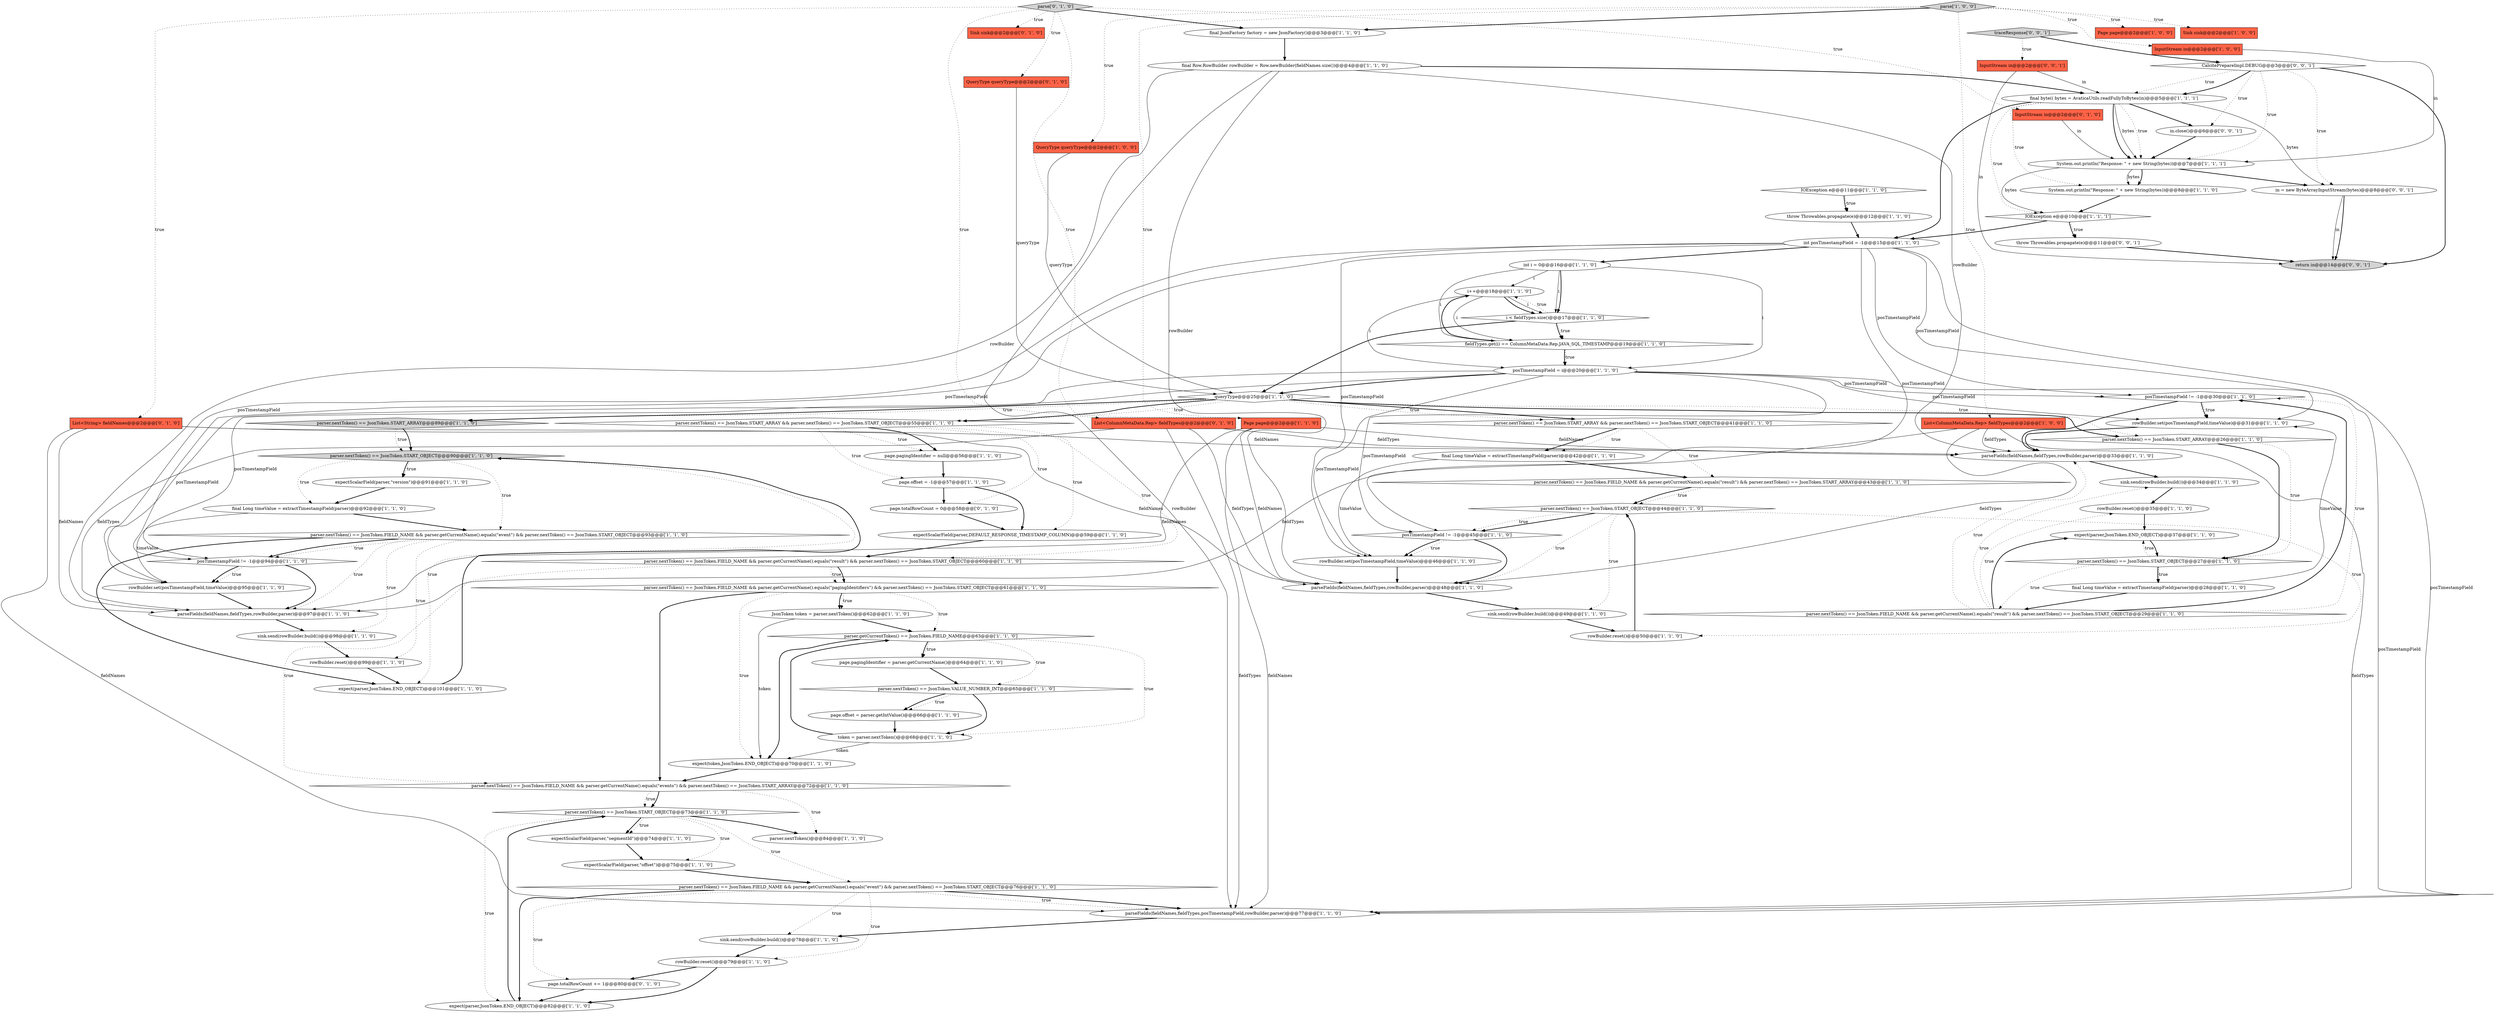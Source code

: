 digraph {
0 [style = filled, label = "posTimestampField != -1@@@30@@@['1', '1', '0']", fillcolor = white, shape = diamond image = "AAA0AAABBB1BBB"];
49 [style = filled, label = "parser.nextToken() == JsonToken.START_ARRAY@@@89@@@['1', '1', '0']", fillcolor = lightgray, shape = diamond image = "AAA0AAABBB1BBB"];
37 [style = filled, label = "expect(parser,JsonToken.END_OBJECT)@@@82@@@['1', '1', '0']", fillcolor = white, shape = ellipse image = "AAA0AAABBB1BBB"];
36 [style = filled, label = "rowBuilder.set(posTimestampField,timeValue)@@@46@@@['1', '1', '0']", fillcolor = white, shape = ellipse image = "AAA0AAABBB1BBB"];
69 [style = filled, label = "rowBuilder.reset()@@@50@@@['1', '1', '0']", fillcolor = white, shape = ellipse image = "AAA0AAABBB1BBB"];
25 [style = filled, label = "parser.nextToken() == JsonToken.START_ARRAY@@@26@@@['1', '1', '0']", fillcolor = white, shape = diamond image = "AAA0AAABBB1BBB"];
84 [style = filled, label = "InputStream in@@@2@@@['0', '0', '1']", fillcolor = tomato, shape = box image = "AAA0AAABBB3BBB"];
34 [style = filled, label = "throw Throwables.propagate(e)@@@12@@@['1', '1', '0']", fillcolor = white, shape = ellipse image = "AAA0AAABBB1BBB"];
41 [style = filled, label = "parse['1', '0', '0']", fillcolor = lightgray, shape = diamond image = "AAA0AAABBB1BBB"];
7 [style = filled, label = "int i = 0@@@16@@@['1', '1', '0']", fillcolor = white, shape = ellipse image = "AAA0AAABBB1BBB"];
21 [style = filled, label = "final Long timeValue = extractTimestampField(parser)@@@28@@@['1', '1', '0']", fillcolor = white, shape = ellipse image = "AAA0AAABBB1BBB"];
40 [style = filled, label = "posTimestampField != -1@@@94@@@['1', '1', '0']", fillcolor = white, shape = diamond image = "AAA0AAABBB1BBB"];
42 [style = filled, label = "JsonToken token = parser.nextToken()@@@62@@@['1', '1', '0']", fillcolor = white, shape = ellipse image = "AAA0AAABBB1BBB"];
68 [style = filled, label = "expectScalarField(parser,DEFAULT_RESPONSE_TIMESTAMP_COLUMN)@@@59@@@['1', '1', '0']", fillcolor = white, shape = ellipse image = "AAA0AAABBB1BBB"];
39 [style = filled, label = "parser.nextToken() == JsonToken.FIELD_NAME && parser.getCurrentName().equals(\"events\") && parser.nextToken() == JsonToken.START_ARRAY@@@72@@@['1', '1', '0']", fillcolor = white, shape = diamond image = "AAA0AAABBB1BBB"];
18 [style = filled, label = "expectScalarField(parser,\"version\")@@@91@@@['1', '1', '0']", fillcolor = white, shape = ellipse image = "AAA0AAABBB1BBB"];
65 [style = filled, label = "rowBuilder.set(posTimestampField,timeValue)@@@95@@@['1', '1', '0']", fillcolor = white, shape = ellipse image = "AAA0AAABBB1BBB"];
16 [style = filled, label = "expectScalarField(parser,\"offset\")@@@75@@@['1', '1', '0']", fillcolor = white, shape = ellipse image = "AAA0AAABBB1BBB"];
89 [style = filled, label = "throw Throwables.propagate(e)@@@11@@@['0', '0', '1']", fillcolor = white, shape = ellipse image = "AAA0AAABBB3BBB"];
52 [style = filled, label = "expect(token,JsonToken.END_OBJECT)@@@70@@@['1', '1', '0']", fillcolor = white, shape = ellipse image = "AAA0AAABBB1BBB"];
20 [style = filled, label = "parser.nextToken() == JsonToken.START_ARRAY && parser.nextToken() == JsonToken.START_OBJECT@@@55@@@['1', '1', '0']", fillcolor = white, shape = diamond image = "AAA0AAABBB1BBB"];
66 [style = filled, label = "sink.send(rowBuilder.build())@@@78@@@['1', '1', '0']", fillcolor = white, shape = ellipse image = "AAA0AAABBB1BBB"];
59 [style = filled, label = "rowBuilder.reset()@@@35@@@['1', '1', '0']", fillcolor = white, shape = ellipse image = "AAA0AAABBB1BBB"];
23 [style = filled, label = "rowBuilder.reset()@@@99@@@['1', '1', '0']", fillcolor = white, shape = ellipse image = "AAA0AAABBB1BBB"];
70 [style = filled, label = "parser.nextToken() == JsonToken.FIELD_NAME && parser.getCurrentName().equals(\"result\") && parser.nextToken() == JsonToken.START_ARRAY@@@43@@@['1', '1', '0']", fillcolor = white, shape = diamond image = "AAA0AAABBB1BBB"];
5 [style = filled, label = "page.pagingIdentifier = null@@@56@@@['1', '1', '0']", fillcolor = white, shape = ellipse image = "AAA0AAABBB1BBB"];
12 [style = filled, label = "expect(parser,JsonToken.END_OBJECT)@@@37@@@['1', '1', '0']", fillcolor = white, shape = ellipse image = "AAA0AAABBB1BBB"];
26 [style = filled, label = "final Long timeValue = extractTimestampField(parser)@@@92@@@['1', '1', '0']", fillcolor = white, shape = ellipse image = "AAA0AAABBB1BBB"];
55 [style = filled, label = "Page page@@@2@@@['1', '1', '0']", fillcolor = tomato, shape = box image = "AAA0AAABBB1BBB"];
71 [style = filled, label = "parser.nextToken() == JsonToken.START_OBJECT@@@90@@@['1', '1', '0']", fillcolor = lightgray, shape = diamond image = "AAA0AAABBB1BBB"];
6 [style = filled, label = "parser.nextToken() == JsonToken.FIELD_NAME && parser.getCurrentName().equals(\"result\") && parser.nextToken() == JsonToken.START_OBJECT@@@60@@@['1', '1', '0']", fillcolor = white, shape = diamond image = "AAA0AAABBB1BBB"];
57 [style = filled, label = "parser.nextToken() == JsonToken.START_OBJECT@@@73@@@['1', '1', '0']", fillcolor = white, shape = diamond image = "AAA0AAABBB1BBB"];
73 [style = filled, label = "page.offset = -1@@@57@@@['1', '1', '0']", fillcolor = white, shape = ellipse image = "AAA0AAABBB1BBB"];
74 [style = filled, label = "parser.getCurrentToken() == JsonToken.FIELD_NAME@@@63@@@['1', '1', '0']", fillcolor = white, shape = diamond image = "AAA0AAABBB1BBB"];
77 [style = filled, label = "page.totalRowCount = 0@@@58@@@['0', '1', '0']", fillcolor = white, shape = ellipse image = "AAA1AAABBB2BBB"];
44 [style = filled, label = "IOException e@@@10@@@['1', '1', '1']", fillcolor = white, shape = diamond image = "AAA0AAABBB1BBB"];
15 [style = filled, label = "InputStream in@@@2@@@['1', '0', '0']", fillcolor = tomato, shape = box image = "AAA0AAABBB1BBB"];
14 [style = filled, label = "parseFields(fieldNames,fieldTypes,rowBuilder,parser)@@@48@@@['1', '1', '0']", fillcolor = white, shape = ellipse image = "AAA0AAABBB1BBB"];
64 [style = filled, label = "rowBuilder.set(posTimestampField,timeValue)@@@31@@@['1', '1', '0']", fillcolor = white, shape = ellipse image = "AAA0AAABBB1BBB"];
79 [style = filled, label = "List<String> fieldNames@@@2@@@['0', '1', '0']", fillcolor = tomato, shape = box image = "AAA0AAABBB2BBB"];
22 [style = filled, label = "parser.nextToken() == JsonToken.START_ARRAY && parser.nextToken() == JsonToken.START_OBJECT@@@41@@@['1', '1', '0']", fillcolor = white, shape = diamond image = "AAA0AAABBB1BBB"];
82 [style = filled, label = "List<ColumnMetaData.Rep> fieldTypes@@@2@@@['0', '1', '0']", fillcolor = tomato, shape = box image = "AAA0AAABBB2BBB"];
33 [style = filled, label = "Page page@@@2@@@['1', '0', '0']", fillcolor = tomato, shape = box image = "AAA0AAABBB1BBB"];
78 [style = filled, label = "QueryType queryType@@@2@@@['0', '1', '0']", fillcolor = tomato, shape = box image = "AAA0AAABBB2BBB"];
87 [style = filled, label = "in.close()@@@6@@@['0', '0', '1']", fillcolor = white, shape = ellipse image = "AAA0AAABBB3BBB"];
31 [style = filled, label = "parseFields(fieldNames,fieldTypes,posTimestampField,rowBuilder,parser)@@@77@@@['1', '1', '0']", fillcolor = white, shape = ellipse image = "AAA0AAABBB1BBB"];
11 [style = filled, label = "parser.nextToken()@@@84@@@['1', '1', '0']", fillcolor = white, shape = ellipse image = "AAA0AAABBB1BBB"];
29 [style = filled, label = "parser.nextToken() == JsonToken.START_OBJECT@@@27@@@['1', '1', '0']", fillcolor = white, shape = diamond image = "AAA0AAABBB1BBB"];
85 [style = filled, label = "CalcitePrepareImpl.DEBUG@@@3@@@['0', '0', '1']", fillcolor = white, shape = diamond image = "AAA0AAABBB3BBB"];
53 [style = filled, label = "final byte(( bytes = AvaticaUtils.readFullyToBytes(in)@@@5@@@['1', '1', '1']", fillcolor = white, shape = ellipse image = "AAA0AAABBB1BBB"];
28 [style = filled, label = "sink.send(rowBuilder.build())@@@98@@@['1', '1', '0']", fillcolor = white, shape = ellipse image = "AAA0AAABBB1BBB"];
4 [style = filled, label = "System.out.println(\"Response: \" + new String(bytes))@@@7@@@['1', '1', '1']", fillcolor = white, shape = ellipse image = "AAA0AAABBB1BBB"];
88 [style = filled, label = "in = new ByteArrayInputStream(bytes)@@@8@@@['0', '0', '1']", fillcolor = white, shape = ellipse image = "AAA0AAABBB3BBB"];
63 [style = filled, label = "i++@@@18@@@['1', '1', '0']", fillcolor = white, shape = ellipse image = "AAA0AAABBB1BBB"];
67 [style = filled, label = "parseFields(fieldNames,fieldTypes,rowBuilder,parser)@@@97@@@['1', '1', '0']", fillcolor = white, shape = ellipse image = "AAA0AAABBB1BBB"];
81 [style = filled, label = "parse['0', '1', '0']", fillcolor = lightgray, shape = diamond image = "AAA0AAABBB2BBB"];
10 [style = filled, label = "parser.nextToken() == JsonToken.FIELD_NAME && parser.getCurrentName().equals(\"pagingIdentifiers\") && parser.nextToken() == JsonToken.START_OBJECT@@@61@@@['1', '1', '0']", fillcolor = white, shape = diamond image = "AAA0AAABBB1BBB"];
27 [style = filled, label = "parser.nextToken() == JsonToken.FIELD_NAME && parser.getCurrentName().equals(\"event\") && parser.nextToken() == JsonToken.START_OBJECT@@@76@@@['1', '1', '0']", fillcolor = white, shape = diamond image = "AAA0AAABBB1BBB"];
47 [style = filled, label = "parser.nextToken() == JsonToken.FIELD_NAME && parser.getCurrentName().equals(\"event\") && parser.nextToken() == JsonToken.START_OBJECT@@@93@@@['1', '1', '0']", fillcolor = white, shape = diamond image = "AAA0AAABBB1BBB"];
54 [style = filled, label = "final JsonFactory factory = new JsonFactory()@@@3@@@['1', '1', '0']", fillcolor = white, shape = ellipse image = "AAA0AAABBB1BBB"];
32 [style = filled, label = "List<ColumnMetaData.Rep> fieldTypes@@@2@@@['1', '0', '0']", fillcolor = tomato, shape = box image = "AAA0AAABBB1BBB"];
38 [style = filled, label = "QueryType queryType@@@2@@@['1', '0', '0']", fillcolor = tomato, shape = box image = "AAA0AAABBB1BBB"];
13 [style = filled, label = "final Long timeValue = extractTimestampField(parser)@@@42@@@['1', '1', '0']", fillcolor = white, shape = ellipse image = "AAA0AAABBB1BBB"];
60 [style = filled, label = "rowBuilder.reset()@@@79@@@['1', '1', '0']", fillcolor = white, shape = ellipse image = "AAA0AAABBB1BBB"];
45 [style = filled, label = "Sink sink@@@2@@@['1', '0', '0']", fillcolor = tomato, shape = box image = "AAA0AAABBB1BBB"];
24 [style = filled, label = "System.out.println(\"Response: \" + new String(bytes))@@@8@@@['1', '1', '0']", fillcolor = white, shape = ellipse image = "AAA0AAABBB1BBB"];
75 [style = filled, label = "Sink sink@@@2@@@['0', '1', '0']", fillcolor = tomato, shape = box image = "AAA0AAABBB2BBB"];
72 [style = filled, label = "posTimestampField != -1@@@45@@@['1', '1', '0']", fillcolor = white, shape = diamond image = "AAA0AAABBB1BBB"];
30 [style = filled, label = "int posTimestampField = -1@@@15@@@['1', '1', '0']", fillcolor = white, shape = ellipse image = "AAA0AAABBB1BBB"];
58 [style = filled, label = "fieldTypes.get(i) == ColumnMetaData.Rep.JAVA_SQL_TIMESTAMP@@@19@@@['1', '1', '0']", fillcolor = white, shape = diamond image = "AAA0AAABBB1BBB"];
17 [style = filled, label = "sink.send(rowBuilder.build())@@@49@@@['1', '1', '0']", fillcolor = white, shape = ellipse image = "AAA0AAABBB1BBB"];
48 [style = filled, label = "parser.nextToken() == JsonToken.FIELD_NAME && parser.getCurrentName().equals(\"result\") && parser.nextToken() == JsonToken.START_OBJECT@@@29@@@['1', '1', '0']", fillcolor = white, shape = diamond image = "AAA0AAABBB1BBB"];
56 [style = filled, label = "parseFields(fieldNames,fieldTypes,rowBuilder,parser)@@@33@@@['1', '1', '0']", fillcolor = white, shape = ellipse image = "AAA0AAABBB1BBB"];
9 [style = filled, label = "token = parser.nextToken()@@@68@@@['1', '1', '0']", fillcolor = white, shape = ellipse image = "AAA0AAABBB1BBB"];
43 [style = filled, label = "page.pagingIdentifier = parser.getCurrentName()@@@64@@@['1', '1', '0']", fillcolor = white, shape = ellipse image = "AAA0AAABBB1BBB"];
80 [style = filled, label = "InputStream in@@@2@@@['0', '1', '0']", fillcolor = tomato, shape = box image = "AAA0AAABBB2BBB"];
61 [style = filled, label = "sink.send(rowBuilder.build())@@@34@@@['1', '1', '0']", fillcolor = white, shape = ellipse image = "AAA0AAABBB1BBB"];
3 [style = filled, label = "posTimestampField = i@@@20@@@['1', '1', '0']", fillcolor = white, shape = ellipse image = "AAA0AAABBB1BBB"];
76 [style = filled, label = "page.totalRowCount += 1@@@80@@@['0', '1', '0']", fillcolor = white, shape = ellipse image = "AAA1AAABBB2BBB"];
51 [style = filled, label = "parser.nextToken() == JsonToken.START_OBJECT@@@44@@@['1', '1', '0']", fillcolor = white, shape = diamond image = "AAA0AAABBB1BBB"];
19 [style = filled, label = "IOException e@@@11@@@['1', '1', '0']", fillcolor = white, shape = diamond image = "AAA0AAABBB1BBB"];
2 [style = filled, label = "i < fieldTypes.size()@@@17@@@['1', '1', '0']", fillcolor = white, shape = diamond image = "AAA0AAABBB1BBB"];
83 [style = filled, label = "return in@@@14@@@['0', '0', '1']", fillcolor = lightgray, shape = ellipse image = "AAA0AAABBB3BBB"];
86 [style = filled, label = "traceResponse['0', '0', '1']", fillcolor = lightgray, shape = diamond image = "AAA0AAABBB3BBB"];
1 [style = filled, label = "queryType@@@25@@@['1', '1', '0']", fillcolor = white, shape = diamond image = "AAA0AAABBB1BBB"];
35 [style = filled, label = "expectScalarField(parser,\"segmentId\")@@@74@@@['1', '1', '0']", fillcolor = white, shape = ellipse image = "AAA0AAABBB1BBB"];
46 [style = filled, label = "expect(parser,JsonToken.END_OBJECT)@@@101@@@['1', '1', '0']", fillcolor = white, shape = ellipse image = "AAA0AAABBB1BBB"];
50 [style = filled, label = "page.offset = parser.getIntValue()@@@66@@@['1', '1', '0']", fillcolor = white, shape = ellipse image = "AAA0AAABBB1BBB"];
8 [style = filled, label = "parser.nextToken() == JsonToken.VALUE_NUMBER_INT@@@65@@@['1', '1', '0']", fillcolor = white, shape = diamond image = "AAA0AAABBB1BBB"];
62 [style = filled, label = "final Row.RowBuilder rowBuilder = Row.newBuilder(fieldNames.size())@@@4@@@['1', '1', '0']", fillcolor = white, shape = ellipse image = "AAA0AAABBB1BBB"];
51->72 [style = bold, label=""];
47->67 [style = dotted, label="true"];
57->16 [style = dotted, label="true"];
7->63 [style = solid, label="i"];
53->4 [style = solid, label="bytes"];
53->4 [style = bold, label=""];
50->9 [style = bold, label=""];
10->39 [style = bold, label=""];
57->35 [style = bold, label=""];
55->56 [style = solid, label="fieldNames"];
63->3 [style = solid, label="i"];
62->31 [style = solid, label="rowBuilder"];
3->0 [style = solid, label="posTimestampField"];
62->53 [style = bold, label=""];
67->28 [style = bold, label=""];
48->0 [style = dotted, label="true"];
71->18 [style = dotted, label="true"];
4->44 [style = solid, label="bytes"];
41->15 [style = dotted, label="true"];
38->1 [style = solid, label="queryType"];
30->64 [style = solid, label="posTimestampField"];
3->1 [style = bold, label=""];
41->33 [style = dotted, label="true"];
41->54 [style = bold, label=""];
76->37 [style = bold, label=""];
29->12 [style = dotted, label="true"];
65->67 [style = bold, label=""];
4->24 [style = bold, label=""];
39->57 [style = dotted, label="true"];
29->48 [style = dotted, label="true"];
6->10 [style = dotted, label="true"];
30->7 [style = bold, label=""];
53->24 [style = dotted, label="true"];
47->28 [style = dotted, label="true"];
30->31 [style = solid, label="posTimestampField"];
44->30 [style = bold, label=""];
2->1 [style = bold, label=""];
82->56 [style = solid, label="fieldTypes"];
62->14 [style = solid, label="rowBuilder"];
5->73 [style = bold, label=""];
1->20 [style = dotted, label="true"];
71->46 [style = dotted, label="true"];
20->77 [style = dotted, label="true"];
10->74 [style = dotted, label="true"];
32->67 [style = solid, label="fieldTypes"];
41->45 [style = dotted, label="true"];
51->72 [style = dotted, label="true"];
84->83 [style = solid, label="in"];
1->22 [style = bold, label=""];
32->14 [style = solid, label="fieldTypes"];
22->13 [style = bold, label=""];
29->21 [style = bold, label=""];
14->17 [style = bold, label=""];
24->44 [style = bold, label=""];
40->67 [style = bold, label=""];
30->0 [style = solid, label="posTimestampField"];
40->65 [style = dotted, label="true"];
53->88 [style = solid, label="bytes"];
70->51 [style = dotted, label="true"];
1->49 [style = bold, label=""];
25->29 [style = dotted, label="true"];
57->35 [style = dotted, label="true"];
39->57 [style = bold, label=""];
85->87 [style = dotted, label="true"];
82->14 [style = solid, label="fieldTypes"];
1->25 [style = dotted, label="true"];
47->46 [style = bold, label=""];
53->4 [style = dotted, label="true"];
72->36 [style = dotted, label="true"];
10->42 [style = bold, label=""];
44->89 [style = dotted, label="true"];
86->84 [style = dotted, label="true"];
7->3 [style = solid, label="i"];
69->51 [style = bold, label=""];
72->14 [style = bold, label=""];
31->66 [style = bold, label=""];
71->18 [style = bold, label=""];
85->53 [style = dotted, label="true"];
1->25 [style = bold, label=""];
82->67 [style = solid, label="fieldTypes"];
52->39 [style = bold, label=""];
63->2 [style = bold, label=""];
13->70 [style = bold, label=""];
79->67 [style = solid, label="fieldNames"];
13->36 [style = solid, label="timeValue"];
63->2 [style = solid, label="i"];
85->53 [style = bold, label=""];
81->80 [style = dotted, label="true"];
47->40 [style = bold, label=""];
88->83 [style = bold, label=""];
10->42 [style = dotted, label="true"];
44->89 [style = bold, label=""];
55->67 [style = solid, label="fieldNames"];
68->6 [style = bold, label=""];
48->12 [style = bold, label=""];
21->48 [style = bold, label=""];
36->14 [style = bold, label=""];
53->30 [style = bold, label=""];
71->26 [style = dotted, label="true"];
48->59 [style = dotted, label="true"];
12->29 [style = bold, label=""];
30->36 [style = solid, label="posTimestampField"];
20->5 [style = dotted, label="true"];
51->69 [style = dotted, label="true"];
62->56 [style = solid, label="rowBuilder"];
61->59 [style = bold, label=""];
4->24 [style = solid, label="bytes"];
0->56 [style = bold, label=""];
20->68 [style = dotted, label="true"];
2->58 [style = dotted, label="true"];
27->60 [style = dotted, label="true"];
3->65 [style = solid, label="posTimestampField"];
64->56 [style = bold, label=""];
60->76 [style = bold, label=""];
20->73 [style = dotted, label="true"];
15->4 [style = solid, label="in"];
78->1 [style = solid, label="queryType"];
39->11 [style = dotted, label="true"];
7->58 [style = solid, label="i"];
79->14 [style = solid, label="fieldNames"];
34->30 [style = bold, label=""];
9->74 [style = bold, label=""];
48->61 [style = dotted, label="true"];
10->52 [style = dotted, label="true"];
3->36 [style = solid, label="posTimestampField"];
86->85 [style = bold, label=""];
51->14 [style = dotted, label="true"];
7->2 [style = bold, label=""];
41->55 [style = dotted, label="true"];
1->49 [style = dotted, label="true"];
48->0 [style = bold, label=""];
62->67 [style = solid, label="rowBuilder"];
59->12 [style = bold, label=""];
81->82 [style = dotted, label="true"];
81->55 [style = dotted, label="true"];
73->68 [style = bold, label=""];
27->66 [style = dotted, label="true"];
47->23 [style = dotted, label="true"];
20->5 [style = bold, label=""];
42->74 [style = bold, label=""];
72->36 [style = bold, label=""];
81->78 [style = dotted, label="true"];
58->63 [style = bold, label=""];
66->60 [style = bold, label=""];
28->23 [style = bold, label=""];
21->64 [style = solid, label="timeValue"];
47->40 [style = dotted, label="true"];
27->37 [style = bold, label=""];
46->71 [style = bold, label=""];
89->83 [style = bold, label=""];
18->26 [style = bold, label=""];
19->34 [style = bold, label=""];
81->54 [style = bold, label=""];
74->9 [style = dotted, label="true"];
8->50 [style = dotted, label="true"];
81->79 [style = dotted, label="true"];
2->63 [style = dotted, label="true"];
37->57 [style = bold, label=""];
82->31 [style = solid, label="fieldTypes"];
0->64 [style = dotted, label="true"];
32->56 [style = solid, label="fieldTypes"];
32->31 [style = solid, label="fieldTypes"];
70->51 [style = bold, label=""];
85->4 [style = dotted, label="true"];
84->53 [style = solid, label="in"];
79->56 [style = solid, label="fieldNames"];
3->40 [style = solid, label="posTimestampField"];
16->27 [style = bold, label=""];
53->87 [style = bold, label=""];
53->44 [style = dotted, label="true"];
54->62 [style = bold, label=""];
87->4 [style = bold, label=""];
85->88 [style = dotted, label="true"];
22->13 [style = dotted, label="true"];
74->43 [style = bold, label=""];
48->56 [style = dotted, label="true"];
40->65 [style = bold, label=""];
29->21 [style = dotted, label="true"];
8->50 [style = bold, label=""];
43->8 [style = bold, label=""];
30->40 [style = solid, label="posTimestampField"];
3->64 [style = solid, label="posTimestampField"];
27->31 [style = bold, label=""];
22->70 [style = dotted, label="true"];
27->76 [style = dotted, label="true"];
27->31 [style = dotted, label="true"];
56->61 [style = bold, label=""];
63->58 [style = solid, label="i"];
57->37 [style = dotted, label="true"];
25->29 [style = bold, label=""];
26->47 [style = bold, label=""];
58->3 [style = bold, label=""];
8->9 [style = bold, label=""];
7->2 [style = solid, label="i"];
1->22 [style = dotted, label="true"];
23->46 [style = bold, label=""];
0->64 [style = bold, label=""];
79->31 [style = solid, label="fieldNames"];
6->39 [style = dotted, label="true"];
57->27 [style = dotted, label="true"];
57->11 [style = bold, label=""];
9->52 [style = solid, label="token"];
30->65 [style = solid, label="posTimestampField"];
42->52 [style = solid, label="token"];
17->69 [style = bold, label=""];
35->16 [style = bold, label=""];
60->37 [style = bold, label=""];
51->17 [style = dotted, label="true"];
74->8 [style = dotted, label="true"];
30->72 [style = solid, label="posTimestampField"];
6->10 [style = bold, label=""];
73->77 [style = bold, label=""];
88->83 [style = solid, label="in"];
3->72 [style = solid, label="posTimestampField"];
81->75 [style = dotted, label="true"];
49->71 [style = dotted, label="true"];
55->14 [style = solid, label="fieldNames"];
58->3 [style = dotted, label="true"];
71->47 [style = dotted, label="true"];
3->31 [style = solid, label="posTimestampField"];
55->31 [style = solid, label="fieldNames"];
41->32 [style = dotted, label="true"];
26->65 [style = solid, label="timeValue"];
1->20 [style = bold, label=""];
74->43 [style = dotted, label="true"];
41->38 [style = dotted, label="true"];
20->6 [style = dotted, label="true"];
74->52 [style = bold, label=""];
2->58 [style = bold, label=""];
49->71 [style = bold, label=""];
85->83 [style = bold, label=""];
19->34 [style = dotted, label="true"];
80->4 [style = solid, label="in"];
77->68 [style = bold, label=""];
4->88 [style = bold, label=""];
}
